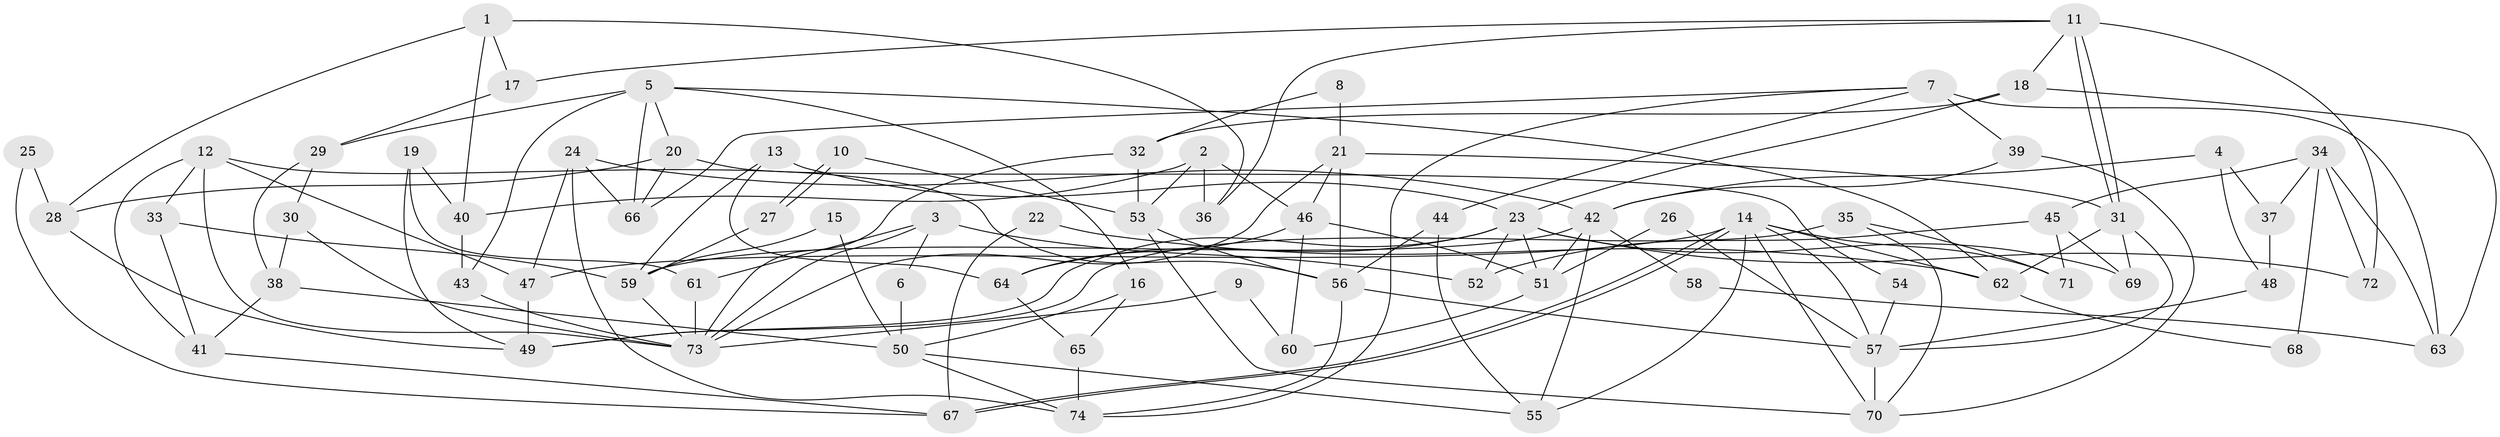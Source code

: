 // coarse degree distribution, {4: 0.16216216216216217, 7: 0.13513513513513514, 3: 0.1891891891891892, 13: 0.02702702702702703, 6: 0.08108108108108109, 10: 0.02702702702702703, 9: 0.05405405405405406, 11: 0.02702702702702703, 8: 0.02702702702702703, 2: 0.13513513513513514, 14: 0.02702702702702703, 5: 0.10810810810810811}
// Generated by graph-tools (version 1.1) at 2025/19/03/04/25 18:19:00]
// undirected, 74 vertices, 148 edges
graph export_dot {
graph [start="1"]
  node [color=gray90,style=filled];
  1;
  2;
  3;
  4;
  5;
  6;
  7;
  8;
  9;
  10;
  11;
  12;
  13;
  14;
  15;
  16;
  17;
  18;
  19;
  20;
  21;
  22;
  23;
  24;
  25;
  26;
  27;
  28;
  29;
  30;
  31;
  32;
  33;
  34;
  35;
  36;
  37;
  38;
  39;
  40;
  41;
  42;
  43;
  44;
  45;
  46;
  47;
  48;
  49;
  50;
  51;
  52;
  53;
  54;
  55;
  56;
  57;
  58;
  59;
  60;
  61;
  62;
  63;
  64;
  65;
  66;
  67;
  68;
  69;
  70;
  71;
  72;
  73;
  74;
  1 -- 40;
  1 -- 28;
  1 -- 17;
  1 -- 36;
  2 -- 53;
  2 -- 36;
  2 -- 40;
  2 -- 46;
  3 -- 73;
  3 -- 52;
  3 -- 6;
  3 -- 61;
  4 -- 37;
  4 -- 42;
  4 -- 48;
  5 -- 29;
  5 -- 62;
  5 -- 16;
  5 -- 20;
  5 -- 43;
  5 -- 66;
  6 -- 50;
  7 -- 74;
  7 -- 44;
  7 -- 39;
  7 -- 63;
  7 -- 66;
  8 -- 21;
  8 -- 32;
  9 -- 60;
  9 -- 73;
  10 -- 53;
  10 -- 27;
  10 -- 27;
  11 -- 17;
  11 -- 31;
  11 -- 31;
  11 -- 18;
  11 -- 36;
  11 -- 72;
  12 -- 73;
  12 -- 56;
  12 -- 33;
  12 -- 41;
  12 -- 47;
  13 -- 23;
  13 -- 64;
  13 -- 59;
  14 -- 67;
  14 -- 67;
  14 -- 47;
  14 -- 55;
  14 -- 57;
  14 -- 62;
  14 -- 70;
  14 -- 71;
  15 -- 59;
  15 -- 50;
  16 -- 65;
  16 -- 50;
  17 -- 29;
  18 -- 32;
  18 -- 23;
  18 -- 63;
  19 -- 49;
  19 -- 40;
  19 -- 61;
  20 -- 66;
  20 -- 28;
  20 -- 54;
  21 -- 31;
  21 -- 46;
  21 -- 56;
  21 -- 73;
  22 -- 62;
  22 -- 67;
  23 -- 69;
  23 -- 49;
  23 -- 51;
  23 -- 52;
  23 -- 64;
  23 -- 72;
  24 -- 42;
  24 -- 66;
  24 -- 47;
  24 -- 74;
  25 -- 28;
  25 -- 67;
  26 -- 51;
  26 -- 57;
  27 -- 59;
  28 -- 49;
  29 -- 38;
  29 -- 30;
  30 -- 38;
  30 -- 73;
  31 -- 57;
  31 -- 62;
  31 -- 69;
  32 -- 53;
  32 -- 73;
  33 -- 59;
  33 -- 41;
  34 -- 63;
  34 -- 72;
  34 -- 37;
  34 -- 45;
  34 -- 68;
  35 -- 49;
  35 -- 70;
  35 -- 71;
  37 -- 48;
  38 -- 50;
  38 -- 41;
  39 -- 70;
  39 -- 42;
  40 -- 43;
  41 -- 67;
  42 -- 59;
  42 -- 51;
  42 -- 55;
  42 -- 58;
  43 -- 73;
  44 -- 56;
  44 -- 55;
  45 -- 71;
  45 -- 52;
  45 -- 69;
  46 -- 51;
  46 -- 60;
  46 -- 64;
  47 -- 49;
  48 -- 57;
  50 -- 55;
  50 -- 74;
  51 -- 60;
  53 -- 70;
  53 -- 56;
  54 -- 57;
  56 -- 74;
  56 -- 57;
  57 -- 70;
  58 -- 63;
  59 -- 73;
  61 -- 73;
  62 -- 68;
  64 -- 65;
  65 -- 74;
}
